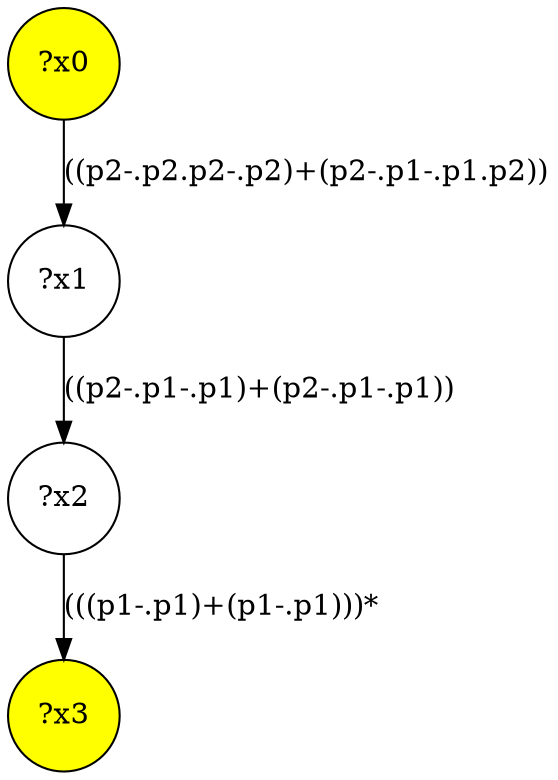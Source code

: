 digraph g {
	x0 [fillcolor="yellow", style="filled," shape=circle, label="?x0"];
	x3 [fillcolor="yellow", style="filled," shape=circle, label="?x3"];
	x1 [shape=circle, label="?x1"];
	x0 -> x1 [label="((p2-.p2.p2-.p2)+(p2-.p1-.p1.p2))"];
	x2 [shape=circle, label="?x2"];
	x1 -> x2 [label="((p2-.p1-.p1)+(p2-.p1-.p1))"];
	x2 -> x3 [label="(((p1-.p1)+(p1-.p1)))*"];
}

